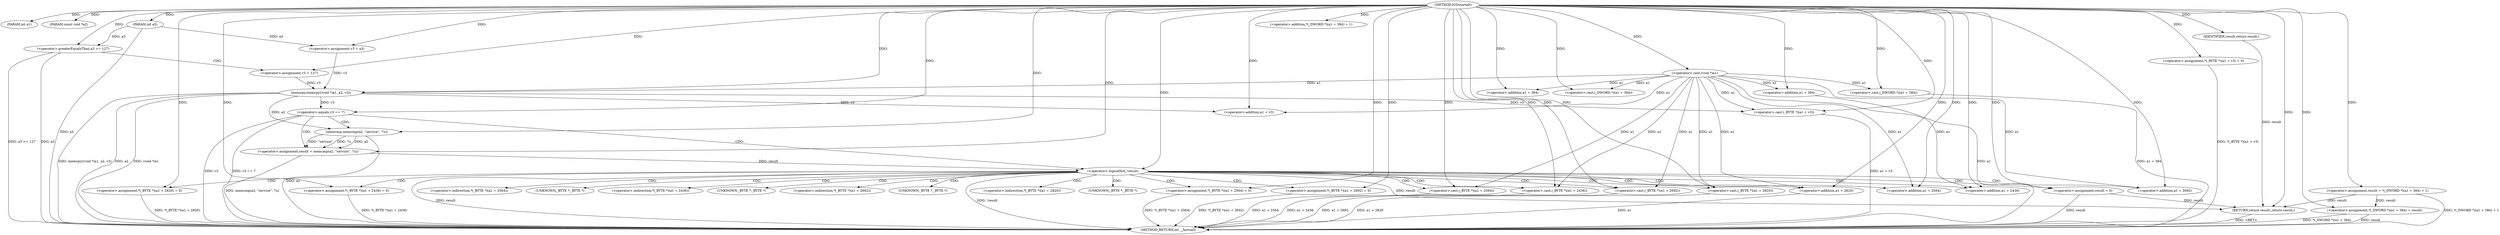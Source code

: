 digraph IGDstartelt {  
"1000103" [label = "(METHOD,IGDstartelt)" ]
"1000204" [label = "(METHOD_RETURN,int __fastcall)" ]
"1000104" [label = "(PARAM,int a1)" ]
"1000105" [label = "(PARAM,const void *a2)" ]
"1000106" [label = "(PARAM,int a3)" ]
"1000110" [label = "(<operator>.assignment,v3 = a3)" ]
"1000114" [label = "(<operator>.greaterEqualsThan,a3 >= 127)" ]
"1000117" [label = "(<operator>.assignment,v3 = 127)" ]
"1000120" [label = "(memcpy,memcpy((void *)a1, a2, v3))" ]
"1000121" [label = "(<operator>.cast,(void *)a1)" ]
"1000126" [label = "(<operator>.assignment,*(_BYTE *)(a1 + v3) = 0)" ]
"1000128" [label = "(<operator>.cast,(_BYTE *)(a1 + v3))" ]
"1000130" [label = "(<operator>.addition,a1 + v3)" ]
"1000134" [label = "(<operator>.assignment,result = *(_DWORD *)(a1 + 384) + 1)" ]
"1000138" [label = "(<operator>.cast,(_DWORD *)(a1 + 384))" ]
"1000140" [label = "(<operator>.addition,a1 + 384)" ]
"1000136" [label = "(<operator>.addition,*(_DWORD *)(a1 + 384) + 1)" ]
"1000144" [label = "(<operator>.assignment,*(_DWORD *)(a1 + 384) = result)" ]
"1000146" [label = "(<operator>.cast,(_DWORD *)(a1 + 384))" ]
"1000148" [label = "(<operator>.addition,a1 + 384)" ]
"1000153" [label = "(<operator>.equals,v3 == 7)" ]
"1000157" [label = "(<operator>.assignment,result = memcmp(a2, \"service\", 7u))" ]
"1000159" [label = "(memcmp,memcmp(a2, \"service\", 7u))" ]
"1000164" [label = "(<operator>.logicalNot,!result)" ]
"1000167" [label = "(<operator>.assignment,result = 0)" ]
"1000170" [label = "(<operator>.assignment,*(_BYTE *)(a1 + 2564) = 0)" ]
"1000172" [label = "(<operator>.cast,(_BYTE *)(a1 + 2564))" ]
"1000174" [label = "(<operator>.addition,a1 + 2564)" ]
"1000178" [label = "(<operator>.assignment,*(_BYTE *)(a1 + 2436) = 0)" ]
"1000180" [label = "(<operator>.cast,(_BYTE *)(a1 + 2436))" ]
"1000182" [label = "(<operator>.addition,a1 + 2436)" ]
"1000186" [label = "(<operator>.assignment,*(_BYTE *)(a1 + 2692) = 0)" ]
"1000188" [label = "(<operator>.cast,(_BYTE *)(a1 + 2692))" ]
"1000190" [label = "(<operator>.addition,a1 + 2692)" ]
"1000194" [label = "(<operator>.assignment,*(_BYTE *)(a1 + 2820) = 0)" ]
"1000196" [label = "(<operator>.cast,(_BYTE *)(a1 + 2820))" ]
"1000198" [label = "(<operator>.addition,a1 + 2820)" ]
"1000202" [label = "(RETURN,return result;,return result;)" ]
"1000203" [label = "(IDENTIFIER,result,return result;)" ]
"1000171" [label = "(<operator>.indirection,*(_BYTE *)(a1 + 2564))" ]
"1000173" [label = "(UNKNOWN,_BYTE *,_BYTE *)" ]
"1000179" [label = "(<operator>.indirection,*(_BYTE *)(a1 + 2436))" ]
"1000181" [label = "(UNKNOWN,_BYTE *,_BYTE *)" ]
"1000187" [label = "(<operator>.indirection,*(_BYTE *)(a1 + 2692))" ]
"1000189" [label = "(UNKNOWN,_BYTE *,_BYTE *)" ]
"1000195" [label = "(<operator>.indirection,*(_BYTE *)(a1 + 2820))" ]
"1000197" [label = "(UNKNOWN,_BYTE *,_BYTE *)" ]
  "1000202" -> "1000204"  [ label = "DDG: <RET>"] 
  "1000120" -> "1000204"  [ label = "DDG: (void *)a1"] 
  "1000146" -> "1000204"  [ label = "DDG: a1 + 384"] 
  "1000157" -> "1000204"  [ label = "DDG: memcmp(a2, \"service\", 7u)"] 
  "1000196" -> "1000204"  [ label = "DDG: a1 + 2820"] 
  "1000144" -> "1000204"  [ label = "DDG: *(_DWORD *)(a1 + 384)"] 
  "1000164" -> "1000204"  [ label = "DDG: !result"] 
  "1000134" -> "1000204"  [ label = "DDG: *(_DWORD *)(a1 + 384) + 1"] 
  "1000198" -> "1000204"  [ label = "DDG: a1"] 
  "1000126" -> "1000204"  [ label = "DDG: *(_BYTE *)(a1 + v3)"] 
  "1000120" -> "1000204"  [ label = "DDG: memcpy((void *)a1, a2, v3)"] 
  "1000172" -> "1000204"  [ label = "DDG: a1 + 2564"] 
  "1000120" -> "1000204"  [ label = "DDG: a2"] 
  "1000128" -> "1000204"  [ label = "DDG: a1 + v3"] 
  "1000153" -> "1000204"  [ label = "DDG: v3 == 7"] 
  "1000148" -> "1000204"  [ label = "DDG: a1"] 
  "1000180" -> "1000204"  [ label = "DDG: a1 + 2436"] 
  "1000188" -> "1000204"  [ label = "DDG: a1 + 2692"] 
  "1000114" -> "1000204"  [ label = "DDG: a3"] 
  "1000170" -> "1000204"  [ label = "DDG: *(_BYTE *)(a1 + 2564)"] 
  "1000186" -> "1000204"  [ label = "DDG: *(_BYTE *)(a1 + 2692)"] 
  "1000114" -> "1000204"  [ label = "DDG: a3 >= 127"] 
  "1000178" -> "1000204"  [ label = "DDG: *(_BYTE *)(a1 + 2436)"] 
  "1000159" -> "1000204"  [ label = "DDG: a2"] 
  "1000194" -> "1000204"  [ label = "DDG: *(_BYTE *)(a1 + 2820)"] 
  "1000153" -> "1000204"  [ label = "DDG: v3"] 
  "1000167" -> "1000204"  [ label = "DDG: result"] 
  "1000164" -> "1000204"  [ label = "DDG: result"] 
  "1000144" -> "1000204"  [ label = "DDG: result"] 
  "1000106" -> "1000204"  [ label = "DDG: a3"] 
  "1000103" -> "1000104"  [ label = "DDG: "] 
  "1000103" -> "1000105"  [ label = "DDG: "] 
  "1000103" -> "1000106"  [ label = "DDG: "] 
  "1000106" -> "1000110"  [ label = "DDG: a3"] 
  "1000103" -> "1000110"  [ label = "DDG: "] 
  "1000106" -> "1000114"  [ label = "DDG: a3"] 
  "1000103" -> "1000114"  [ label = "DDG: "] 
  "1000103" -> "1000117"  [ label = "DDG: "] 
  "1000121" -> "1000120"  [ label = "DDG: a1"] 
  "1000103" -> "1000121"  [ label = "DDG: "] 
  "1000103" -> "1000120"  [ label = "DDG: "] 
  "1000117" -> "1000120"  [ label = "DDG: v3"] 
  "1000110" -> "1000120"  [ label = "DDG: v3"] 
  "1000103" -> "1000126"  [ label = "DDG: "] 
  "1000121" -> "1000128"  [ label = "DDG: a1"] 
  "1000103" -> "1000128"  [ label = "DDG: "] 
  "1000120" -> "1000128"  [ label = "DDG: v3"] 
  "1000121" -> "1000130"  [ label = "DDG: a1"] 
  "1000103" -> "1000130"  [ label = "DDG: "] 
  "1000120" -> "1000130"  [ label = "DDG: v3"] 
  "1000103" -> "1000134"  [ label = "DDG: "] 
  "1000103" -> "1000138"  [ label = "DDG: "] 
  "1000121" -> "1000138"  [ label = "DDG: a1"] 
  "1000103" -> "1000140"  [ label = "DDG: "] 
  "1000121" -> "1000140"  [ label = "DDG: a1"] 
  "1000103" -> "1000136"  [ label = "DDG: "] 
  "1000134" -> "1000144"  [ label = "DDG: result"] 
  "1000103" -> "1000144"  [ label = "DDG: "] 
  "1000103" -> "1000146"  [ label = "DDG: "] 
  "1000121" -> "1000146"  [ label = "DDG: a1"] 
  "1000103" -> "1000148"  [ label = "DDG: "] 
  "1000121" -> "1000148"  [ label = "DDG: a1"] 
  "1000103" -> "1000153"  [ label = "DDG: "] 
  "1000120" -> "1000153"  [ label = "DDG: v3"] 
  "1000159" -> "1000157"  [ label = "DDG: a2"] 
  "1000159" -> "1000157"  [ label = "DDG: \"service\""] 
  "1000159" -> "1000157"  [ label = "DDG: 7u"] 
  "1000103" -> "1000157"  [ label = "DDG: "] 
  "1000120" -> "1000159"  [ label = "DDG: a2"] 
  "1000103" -> "1000159"  [ label = "DDG: "] 
  "1000157" -> "1000164"  [ label = "DDG: result"] 
  "1000103" -> "1000164"  [ label = "DDG: "] 
  "1000103" -> "1000167"  [ label = "DDG: "] 
  "1000103" -> "1000170"  [ label = "DDG: "] 
  "1000103" -> "1000172"  [ label = "DDG: "] 
  "1000121" -> "1000172"  [ label = "DDG: a1"] 
  "1000103" -> "1000174"  [ label = "DDG: "] 
  "1000121" -> "1000174"  [ label = "DDG: a1"] 
  "1000103" -> "1000178"  [ label = "DDG: "] 
  "1000103" -> "1000180"  [ label = "DDG: "] 
  "1000121" -> "1000180"  [ label = "DDG: a1"] 
  "1000103" -> "1000182"  [ label = "DDG: "] 
  "1000121" -> "1000182"  [ label = "DDG: a1"] 
  "1000103" -> "1000186"  [ label = "DDG: "] 
  "1000103" -> "1000188"  [ label = "DDG: "] 
  "1000121" -> "1000188"  [ label = "DDG: a1"] 
  "1000103" -> "1000190"  [ label = "DDG: "] 
  "1000121" -> "1000190"  [ label = "DDG: a1"] 
  "1000103" -> "1000194"  [ label = "DDG: "] 
  "1000103" -> "1000196"  [ label = "DDG: "] 
  "1000121" -> "1000196"  [ label = "DDG: a1"] 
  "1000103" -> "1000198"  [ label = "DDG: "] 
  "1000121" -> "1000198"  [ label = "DDG: a1"] 
  "1000203" -> "1000202"  [ label = "DDG: result"] 
  "1000167" -> "1000202"  [ label = "DDG: result"] 
  "1000164" -> "1000202"  [ label = "DDG: result"] 
  "1000134" -> "1000202"  [ label = "DDG: result"] 
  "1000103" -> "1000202"  [ label = "DDG: "] 
  "1000103" -> "1000203"  [ label = "DDG: "] 
  "1000114" -> "1000117"  [ label = "CDG: "] 
  "1000153" -> "1000164"  [ label = "CDG: "] 
  "1000153" -> "1000159"  [ label = "CDG: "] 
  "1000153" -> "1000157"  [ label = "CDG: "] 
  "1000164" -> "1000174"  [ label = "CDG: "] 
  "1000164" -> "1000173"  [ label = "CDG: "] 
  "1000164" -> "1000172"  [ label = "CDG: "] 
  "1000164" -> "1000171"  [ label = "CDG: "] 
  "1000164" -> "1000170"  [ label = "CDG: "] 
  "1000164" -> "1000167"  [ label = "CDG: "] 
  "1000164" -> "1000190"  [ label = "CDG: "] 
  "1000164" -> "1000189"  [ label = "CDG: "] 
  "1000164" -> "1000188"  [ label = "CDG: "] 
  "1000164" -> "1000187"  [ label = "CDG: "] 
  "1000164" -> "1000186"  [ label = "CDG: "] 
  "1000164" -> "1000182"  [ label = "CDG: "] 
  "1000164" -> "1000181"  [ label = "CDG: "] 
  "1000164" -> "1000180"  [ label = "CDG: "] 
  "1000164" -> "1000179"  [ label = "CDG: "] 
  "1000164" -> "1000178"  [ label = "CDG: "] 
  "1000164" -> "1000198"  [ label = "CDG: "] 
  "1000164" -> "1000197"  [ label = "CDG: "] 
  "1000164" -> "1000196"  [ label = "CDG: "] 
  "1000164" -> "1000195"  [ label = "CDG: "] 
  "1000164" -> "1000194"  [ label = "CDG: "] 
}
